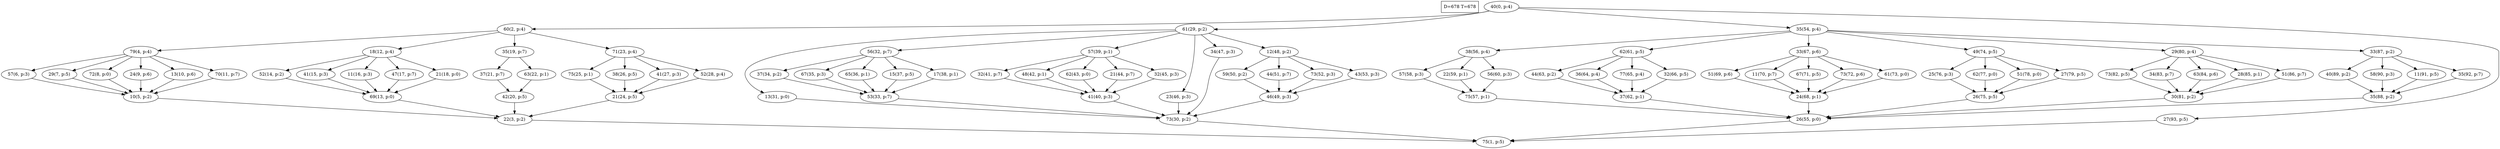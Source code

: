 digraph Task {
i [shape=box, label="D=678 T=678"]; 
0 [label="40(0, p:4)"];
1 [label="75(1, p:5)"];
2 [label="60(2, p:4)"];
3 [label="22(3, p:2)"];
4 [label="79(4, p:4)"];
5 [label="10(5, p:2)"];
6 [label="57(6, p:3)"];
7 [label="29(7, p:5)"];
8 [label="72(8, p:0)"];
9 [label="24(9, p:6)"];
10 [label="13(10, p:6)"];
11 [label="70(11, p:7)"];
12 [label="18(12, p:4)"];
13 [label="69(13, p:0)"];
14 [label="52(14, p:2)"];
15 [label="41(15, p:3)"];
16 [label="11(16, p:3)"];
17 [label="47(17, p:7)"];
18 [label="21(18, p:0)"];
19 [label="35(19, p:7)"];
20 [label="42(20, p:5)"];
21 [label="37(21, p:7)"];
22 [label="63(22, p:1)"];
23 [label="71(23, p:4)"];
24 [label="21(24, p:5)"];
25 [label="75(25, p:1)"];
26 [label="38(26, p:5)"];
27 [label="41(27, p:3)"];
28 [label="52(28, p:4)"];
29 [label="61(29, p:2)"];
30 [label="73(30, p:2)"];
31 [label="13(31, p:0)"];
32 [label="56(32, p:7)"];
33 [label="53(33, p:7)"];
34 [label="37(34, p:2)"];
35 [label="67(35, p:3)"];
36 [label="65(36, p:1)"];
37 [label="15(37, p:5)"];
38 [label="17(38, p:1)"];
39 [label="57(39, p:1)"];
40 [label="41(40, p:3)"];
41 [label="32(41, p:7)"];
42 [label="48(42, p:1)"];
43 [label="62(43, p:0)"];
44 [label="21(44, p:7)"];
45 [label="32(45, p:3)"];
46 [label="23(46, p:3)"];
47 [label="34(47, p:3)"];
48 [label="12(48, p:2)"];
49 [label="46(49, p:3)"];
50 [label="59(50, p:2)"];
51 [label="44(51, p:7)"];
52 [label="73(52, p:3)"];
53 [label="43(53, p:3)"];
54 [label="35(54, p:4)"];
55 [label="26(55, p:0)"];
56 [label="38(56, p:4)"];
57 [label="75(57, p:1)"];
58 [label="57(58, p:3)"];
59 [label="22(59, p:1)"];
60 [label="56(60, p:3)"];
61 [label="62(61, p:5)"];
62 [label="37(62, p:1)"];
63 [label="44(63, p:2)"];
64 [label="36(64, p:4)"];
65 [label="77(65, p:4)"];
66 [label="32(66, p:5)"];
67 [label="33(67, p:6)"];
68 [label="24(68, p:1)"];
69 [label="51(69, p:6)"];
70 [label="11(70, p:7)"];
71 [label="67(71, p:5)"];
72 [label="73(72, p:6)"];
73 [label="61(73, p:0)"];
74 [label="49(74, p:5)"];
75 [label="26(75, p:5)"];
76 [label="25(76, p:3)"];
77 [label="62(77, p:0)"];
78 [label="51(78, p:0)"];
79 [label="27(79, p:5)"];
80 [label="29(80, p:4)"];
81 [label="30(81, p:2)"];
82 [label="73(82, p:5)"];
83 [label="34(83, p:7)"];
84 [label="63(84, p:6)"];
85 [label="28(85, p:1)"];
86 [label="51(86, p:7)"];
87 [label="33(87, p:2)"];
88 [label="35(88, p:2)"];
89 [label="40(89, p:2)"];
90 [label="58(90, p:3)"];
91 [label="11(91, p:5)"];
92 [label="35(92, p:7)"];
93 [label="27(93, p:5)"];
0 -> 2;
0 -> 29;
0 -> 54;
0 -> 93;
2 -> 4;
2 -> 12;
2 -> 19;
2 -> 23;
3 -> 1;
4 -> 6;
4 -> 7;
4 -> 8;
4 -> 9;
4 -> 10;
4 -> 11;
5 -> 3;
6 -> 5;
7 -> 5;
8 -> 5;
9 -> 5;
10 -> 5;
11 -> 5;
12 -> 14;
12 -> 15;
12 -> 16;
12 -> 17;
12 -> 18;
13 -> 3;
14 -> 13;
15 -> 13;
16 -> 13;
17 -> 13;
18 -> 13;
19 -> 21;
19 -> 22;
20 -> 3;
21 -> 20;
22 -> 20;
23 -> 25;
23 -> 26;
23 -> 27;
23 -> 28;
24 -> 3;
25 -> 24;
26 -> 24;
27 -> 24;
28 -> 24;
29 -> 31;
29 -> 32;
29 -> 39;
29 -> 46;
29 -> 47;
29 -> 48;
30 -> 1;
31 -> 30;
32 -> 34;
32 -> 35;
32 -> 36;
32 -> 37;
32 -> 38;
33 -> 30;
34 -> 33;
35 -> 33;
36 -> 33;
37 -> 33;
38 -> 33;
39 -> 41;
39 -> 42;
39 -> 43;
39 -> 44;
39 -> 45;
40 -> 30;
41 -> 40;
42 -> 40;
43 -> 40;
44 -> 40;
45 -> 40;
46 -> 30;
47 -> 30;
48 -> 50;
48 -> 51;
48 -> 52;
48 -> 53;
49 -> 30;
50 -> 49;
51 -> 49;
52 -> 49;
53 -> 49;
54 -> 56;
54 -> 61;
54 -> 67;
54 -> 74;
54 -> 80;
54 -> 87;
55 -> 1;
56 -> 58;
56 -> 59;
56 -> 60;
57 -> 55;
58 -> 57;
59 -> 57;
60 -> 57;
61 -> 63;
61 -> 64;
61 -> 65;
61 -> 66;
62 -> 55;
63 -> 62;
64 -> 62;
65 -> 62;
66 -> 62;
67 -> 69;
67 -> 70;
67 -> 71;
67 -> 72;
67 -> 73;
68 -> 55;
69 -> 68;
70 -> 68;
71 -> 68;
72 -> 68;
73 -> 68;
74 -> 76;
74 -> 77;
74 -> 78;
74 -> 79;
75 -> 55;
76 -> 75;
77 -> 75;
78 -> 75;
79 -> 75;
80 -> 82;
80 -> 83;
80 -> 84;
80 -> 85;
80 -> 86;
81 -> 55;
82 -> 81;
83 -> 81;
84 -> 81;
85 -> 81;
86 -> 81;
87 -> 89;
87 -> 90;
87 -> 91;
87 -> 92;
88 -> 55;
89 -> 88;
90 -> 88;
91 -> 88;
92 -> 88;
93 -> 1;
}